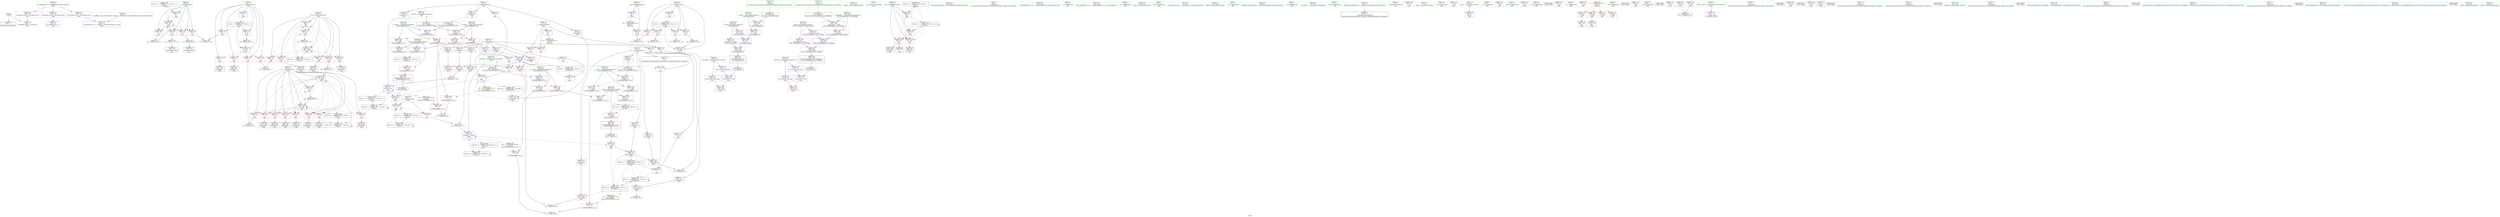 digraph "SVFG" {
	label="SVFG";

	Node0x5650bc52ab30 [shape=record,color=grey,label="{NodeID: 0\nNullPtr}"];
	Node0x5650bc52ab30 -> Node0x5650bc555b10[style=solid];
	Node0x5650bc52ab30 -> Node0x5650bc558530[style=solid];
	Node0x5650bc577820 [shape=record,color=black,label="{NodeID: 360\nMR_14V_2 = PHI(MR_14V_4, MR_14V_1, )\npts\{89 \}\n}"];
	Node0x5650bc577820 -> Node0x5650bc558a40[style=dashed];
	Node0x5650bc556ff0 [shape=record,color=red,label="{NodeID: 194\n277\<--274\n\<--call59\nmain\n}"];
	Node0x5650bc556ff0 -> Node0x5650bc5613a0[style=solid];
	Node0x5650bc554030 [shape=record,color=purple,label="{NodeID: 111\n197\<--19\narrayidx28\<--b\nmain\n}"];
	Node0x5650bc554030 -> Node0x5650bc558d80[style=solid];
	Node0x5650bc5521e0 [shape=record,color=green,label="{NodeID: 28\n13\<--14\nl\<--l_field_insensitive\nGlob }"];
	Node0x5650bc5521e0 -> Node0x5650bc55aae0[style=solid];
	Node0x5650bc5521e0 -> Node0x5650bc55abb0[style=solid];
	Node0x5650bc5521e0 -> Node0x5650bc55ac80[style=solid];
	Node0x5650bc5521e0 -> Node0x5650bc558230[style=solid];
	Node0x5650bc59b2d0 [shape=record,color=black,label="{NodeID: 471\n402 = PHI(266, )\n0th arg _ZSt3maxIiERKT_S2_S2_ }"];
	Node0x5650bc59b2d0 -> Node0x5650bc561e30[style=solid];
	Node0x5650bc55eb30 [shape=record,color=yellow,style=double,label="{NodeID: 388\n4V_1 = ENCHI(MR_4V_0)\npts\{10 \}\nFun[main]}"];
	Node0x5650bc55eb30 -> Node0x5650bc55a530[style=dashed];
	Node0x5650bc5587d0 [shape=record,color=blue,label="{NodeID: 222\n128\<--124\ncoerce.dive7\<--call6\nmain\n}"];
	Node0x5650bc5587d0 -> Node0x5650bc55c680[style=dashed];
	Node0x5650bc55a1f0 [shape=record,color=purple,label="{NodeID: 139\n342\<--337\n_M_mask\<--retval\n_ZSt11setiosflagsSt13_Ios_Fmtflags\n}"];
	Node0x5650bc55a1f0 -> Node0x5650bc561880[style=solid];
	Node0x5650bc554bf0 [shape=record,color=green,label="{NodeID: 56\n157\<--158\nfprintf\<--fprintf_field_insensitive\n}"];
	Node0x5650bc584ba0 [shape=record,color=yellow,style=double,label="{NodeID: 416\n30V_1 = ENCHI(MR_30V_0)\npts\{210000 \}\nFun[_ZSt3minIiERKT_S2_S2_]}"];
	Node0x5650bc584ba0 -> Node0x5650bc5579b0[style=dashed];
	Node0x5650bc566e10 [shape=record,color=grey,label="{NodeID: 333\n187 = Binary(186, 147, )\n}"];
	Node0x5650bc566e10 -> Node0x5650bc558be0[style=solid];
	Node0x5650bc561d60 [shape=record,color=blue,label="{NodeID: 250\n379\<--396\nretval\<--\n_ZSt3minIiERKT_S2_S2_\n}"];
	Node0x5650bc561d60 -> Node0x5650bc576920[style=dashed];
	Node0x5650bc55b8b0 [shape=record,color=red,label="{NodeID: 167\n216\<--92\n\<--i29\nmain\n}"];
	Node0x5650bc55b8b0 -> Node0x5650bc567b90[style=solid];
	Node0x5650bc556490 [shape=record,color=black,label="{NodeID: 84\n236\<--235\nidxprom39\<--\nmain\n}"];
	Node0x5650bc52e840 [shape=record,color=green,label="{NodeID: 1\n7\<--1\n__dso_handle\<--dummyObj\nGlob }"];
	Node0x5650bc577d20 [shape=record,color=black,label="{NodeID: 361\nMR_16V_2 = PHI(MR_16V_8, MR_16V_1, )\npts\{91 \}\n}"];
	Node0x5650bc577d20 -> Node0x5650bc560df0[style=dashed];
	Node0x5650bc5570c0 [shape=record,color=red,label="{NodeID: 195\n285\<--284\n\<--arrayidx63\nmain\n}"];
	Node0x5650bc5570c0 -> Node0x5650bc567290[style=solid];
	Node0x5650bc554100 [shape=record,color=purple,label="{NodeID: 112\n201\<--19\n\<--b\nmain\n}"];
	Node0x5650bc554100 -> Node0x5650bc560d20[style=solid];
	Node0x5650bc5522e0 [shape=record,color=green,label="{NodeID: 29\n15\<--18\na\<--a_field_insensitive\nGlob }"];
	Node0x5650bc5522e0 -> Node0x5650bc553810[style=solid];
	Node0x5650bc5522e0 -> Node0x5650bc5538e0[style=solid];
	Node0x5650bc5522e0 -> Node0x5650bc5539b0[style=solid];
	Node0x5650bc5522e0 -> Node0x5650bc553a80[style=solid];
	Node0x5650bc5522e0 -> Node0x5650bc553b50[style=solid];
	Node0x5650bc5522e0 -> Node0x5650bc553c20[style=solid];
	Node0x5650bc5522e0 -> Node0x5650bc553cf0[style=solid];
	Node0x5650bc5522e0 -> Node0x5650bc553dc0[style=solid];
	Node0x5650bc5522e0 -> Node0x5650bc553e90[style=solid];
	Node0x5650bc59b410 [shape=record,color=black,label="{NodeID: 472\n403 = PHI(100, )\n1st arg _ZSt3maxIiERKT_S2_S2_ }"];
	Node0x5650bc59b410 -> Node0x5650bc561f00[style=solid];
	Node0x5650bc5588a0 [shape=record,color=blue,label="{NodeID: 223\n86\<--9\nii\<--\nmain\n}"];
	Node0x5650bc5588a0 -> Node0x5650bc577320[style=dashed];
	Node0x5650bc55a2c0 [shape=record,color=purple,label="{NodeID: 140\n345\<--337\ncoerce.dive\<--retval\n_ZSt11setiosflagsSt13_Ios_Fmtflags\n}"];
	Node0x5650bc55a2c0 -> Node0x5650bc557260[style=solid];
	Node0x5650bc554cf0 [shape=record,color=green,label="{NodeID: 57\n207\<--208\nllvm.memset.p0i8.i64\<--llvm.memset.p0i8.i64_field_insensitive\n}"];
	Node0x5650bc566f90 [shape=record,color=grey,label="{NodeID: 334\n167 = cmp(165, 166, )\n}"];
	Node0x5650bc561e30 [shape=record,color=blue,label="{NodeID: 251\n406\<--402\n__a.addr\<--__a\n_ZSt3maxIiERKT_S2_S2_\n}"];
	Node0x5650bc561e30 -> Node0x5650bc557b50[style=dashed];
	Node0x5650bc561e30 -> Node0x5650bc557c20[style=dashed];
	Node0x5650bc55b980 [shape=record,color=red,label="{NodeID: 168\n220\<--92\n\<--i29\nmain\n}"];
	Node0x5650bc55b980 -> Node0x5650bc5563c0[style=solid];
	Node0x5650bc556560 [shape=record,color=black,label="{NodeID: 85\n240\<--239\nidxprom41\<--\nmain\n}"];
	Node0x5650bc5509e0 [shape=record,color=green,label="{NodeID: 2\n9\<--1\n\<--dummyObj\nCan only get source location for instruction, argument, global var or function.}"];
	Node0x5650bc578220 [shape=record,color=black,label="{NodeID: 362\nMR_18V_2 = PHI(MR_18V_4, MR_18V_1, )\npts\{93 \}\n}"];
	Node0x5650bc578220 -> Node0x5650bc560f90[style=dashed];
	Node0x5650bc557190 [shape=record,color=red,label="{NodeID: 196\n343\<--339\n\<--__mask.addr\n_ZSt11setiosflagsSt13_Ios_Fmtflags\n}"];
	Node0x5650bc557190 -> Node0x5650bc561880[style=solid];
	Node0x5650bc5541d0 [shape=record,color=purple,label="{NodeID: 113\n248\<--19\narrayidx47\<--b\nmain\n|{<s0>16}}"];
	Node0x5650bc5541d0:s0 -> Node0x5650bc59b690[style=solid,color=red];
	Node0x5650bc5523e0 [shape=record,color=green,label="{NodeID: 30\n19\<--21\nb\<--b_field_insensitive\nGlob }"];
	Node0x5650bc5523e0 -> Node0x5650bc553f60[style=solid];
	Node0x5650bc5523e0 -> Node0x5650bc554030[style=solid];
	Node0x5650bc5523e0 -> Node0x5650bc554100[style=solid];
	Node0x5650bc5523e0 -> Node0x5650bc5541d0[style=solid];
	Node0x5650bc59b550 [shape=record,color=black,label="{NodeID: 473\n336 = PHI(114, )\n0th arg _ZSt11setiosflagsSt13_Ios_Fmtflags }"];
	Node0x5650bc59b550 -> Node0x5650bc5617b0[style=solid];
	Node0x5650bc582c20 [shape=record,color=yellow,style=double,label="{NodeID: 390\n8V_1 = ENCHI(MR_8V_0)\npts\{14 \}\nFun[main]}"];
	Node0x5650bc582c20 -> Node0x5650bc55aae0[style=dashed];
	Node0x5650bc582c20 -> Node0x5650bc55abb0[style=dashed];
	Node0x5650bc582c20 -> Node0x5650bc55ac80[style=dashed];
	Node0x5650bc558970 [shape=record,color=blue,label="{NodeID: 224\n161\<--9\n\<--\nmain\n}"];
	Node0x5650bc558970 -> Node0x5650bc558cb0[style=dashed];
	Node0x5650bc55a390 [shape=record,color=purple,label="{NodeID: 141\n355\<--350\n_M_n\<--retval\n_ZSt12setprecisioni\n}"];
	Node0x5650bc55a390 -> Node0x5650bc561a20[style=solid];
	Node0x5650bc554df0 [shape=record,color=green,label="{NodeID: 58\n260\<--261\n_ZSt3minIiERKT_S2_S2_\<--_ZSt3minIiERKT_S2_S2__field_insensitive\n}"];
	Node0x5650bc567110 [shape=record,color=grey,label="{NodeID: 335\n143 = cmp(141, 142, )\n}"];
	Node0x5650bc561f00 [shape=record,color=blue,label="{NodeID: 252\n408\<--403\n__b.addr\<--__b\n_ZSt3maxIiERKT_S2_S2_\n}"];
	Node0x5650bc561f00 -> Node0x5650bc557cf0[style=dashed];
	Node0x5650bc561f00 -> Node0x5650bc557dc0[style=dashed];
	Node0x5650bc55ba50 [shape=record,color=red,label="{NodeID: 169\n227\<--92\n\<--i29\nmain\n}"];
	Node0x5650bc55ba50 -> Node0x5650bc566990[style=solid];
	Node0x5650bc556630 [shape=record,color=black,label="{NodeID: 86\n247\<--246\nidxprom46\<--\nmain\n}"];
	Node0x5650bc550a70 [shape=record,color=green,label="{NodeID: 3\n26\<--1\n.str\<--dummyObj\nGlob }"];
	Node0x5650bc578720 [shape=record,color=black,label="{NodeID: 363\nMR_20V_2 = PHI(MR_20V_8, MR_20V_1, )\npts\{95 \}\n}"];
	Node0x5650bc578720 -> Node0x5650bc574220[style=dashed];
	Node0x5650bc557260 [shape=record,color=red,label="{NodeID: 197\n346\<--345\n\<--coerce.dive\n_ZSt11setiosflagsSt13_Ios_Fmtflags\n}"];
	Node0x5650bc557260 -> Node0x5650bc553400[style=solid];
	Node0x5650bc5542a0 [shape=record,color=purple,label="{NodeID: 114\n212\<--22\n\<--d\nmain\n}"];
	Node0x5650bc5542a0 -> Node0x5650bc560ec0[style=solid];
	Node0x5650bc5524e0 [shape=record,color=green,label="{NodeID: 31\n22\<--25\nd\<--d_field_insensitive\nGlob }"];
	Node0x5650bc5524e0 -> Node0x5650bc555ce0[style=solid];
	Node0x5650bc5524e0 -> Node0x5650bc5542a0[style=solid];
	Node0x5650bc5524e0 -> Node0x5650bc554370[style=solid];
	Node0x5650bc5524e0 -> Node0x5650bc558eb0[style=solid];
	Node0x5650bc5524e0 -> Node0x5650bc558f80[style=solid];
	Node0x5650bc5524e0 -> Node0x5650bc559050[style=solid];
	Node0x5650bc5524e0 -> Node0x5650bc559120[style=solid];
	Node0x5650bc59b690 [shape=record,color=black,label="{NodeID: 474\n377 = PHI(248, )\n0th arg _ZSt3minIiERKT_S2_S2_ }"];
	Node0x5650bc59b690 -> Node0x5650bc561af0[style=solid];
	Node0x5650bc558a40 [shape=record,color=blue,label="{NodeID: 225\n88\<--9\ni\<--\nmain\n}"];
	Node0x5650bc558a40 -> Node0x5650bc55b3d0[style=dashed];
	Node0x5650bc558a40 -> Node0x5650bc55b4a0[style=dashed];
	Node0x5650bc558a40 -> Node0x5650bc55b570[style=dashed];
	Node0x5650bc558a40 -> Node0x5650bc55b640[style=dashed];
	Node0x5650bc558a40 -> Node0x5650bc558b10[style=dashed];
	Node0x5650bc558a40 -> Node0x5650bc577820[style=dashed];
	Node0x5650bc55a460 [shape=record,color=purple,label="{NodeID: 142\n358\<--350\ncoerce.dive\<--retval\n_ZSt12setprecisioni\n}"];
	Node0x5650bc55a460 -> Node0x5650bc557400[style=solid];
	Node0x5650bc554ef0 [shape=record,color=green,label="{NodeID: 59\n275\<--276\n_ZSt3maxIiERKT_S2_S2_\<--_ZSt3maxIiERKT_S2_S2__field_insensitive\n}"];
	Node0x5650bc567290 [shape=record,color=grey,label="{NodeID: 336\n287 = cmp(285, 286, )\n}"];
	Node0x5650bc561fd0 [shape=record,color=blue,label="{NodeID: 253\n404\<--418\nretval\<--\n_ZSt3maxIiERKT_S2_S2_\n}"];
	Node0x5650bc561fd0 -> Node0x5650bc576830[style=dashed];
	Node0x5650bc55bb20 [shape=record,color=red,label="{NodeID: 170\n239\<--92\n\<--i29\nmain\n}"];
	Node0x5650bc55bb20 -> Node0x5650bc556560[style=solid];
	Node0x5650bc556700 [shape=record,color=black,label="{NodeID: 87\n250\<--249\nidxprom48\<--\nmain\n}"];
	Node0x5650bc550400 [shape=record,color=green,label="{NodeID: 4\n28\<--1\n.str.1\<--dummyObj\nGlob }"];
	Node0x5650bc578c20 [shape=record,color=black,label="{NodeID: 364\nMR_22V_2 = PHI(MR_22V_8, MR_22V_1, )\npts\{97 \}\n}"];
	Node0x5650bc578c20 -> Node0x5650bc574720[style=dashed];
	Node0x5650bc557330 [shape=record,color=red,label="{NodeID: 198\n356\<--352\n\<--__n.addr\n_ZSt12setprecisioni\n}"];
	Node0x5650bc557330 -> Node0x5650bc561a20[style=solid];
	Node0x5650bc554370 [shape=record,color=purple,label="{NodeID: 115\n222\<--22\narrayidx34\<--d\nmain\n}"];
	Node0x5650bc554370 -> Node0x5650bc55c8f0[style=solid];
	Node0x5650bc5525e0 [shape=record,color=green,label="{NodeID: 32\n50\<--54\nllvm.global_ctors\<--llvm.global_ctors_field_insensitive\nGlob }"];
	Node0x5650bc5525e0 -> Node0x5650bc559bb0[style=solid];
	Node0x5650bc5525e0 -> Node0x5650bc559cb0[style=solid];
	Node0x5650bc5525e0 -> Node0x5650bc559db0[style=solid];
	Node0x5650bc59b7d0 [shape=record,color=black,label="{NodeID: 475\n378 = PHI(98, )\n1st arg _ZSt3minIiERKT_S2_S2_ }"];
	Node0x5650bc59b7d0 -> Node0x5650bc561bc0[style=solid];
	Node0x5650bc558b10 [shape=record,color=blue,label="{NodeID: 226\n88\<--181\ni\<--inc\nmain\n}"];
	Node0x5650bc558b10 -> Node0x5650bc55b3d0[style=dashed];
	Node0x5650bc558b10 -> Node0x5650bc55b4a0[style=dashed];
	Node0x5650bc558b10 -> Node0x5650bc55b570[style=dashed];
	Node0x5650bc558b10 -> Node0x5650bc55b640[style=dashed];
	Node0x5650bc558b10 -> Node0x5650bc558b10[style=dashed];
	Node0x5650bc558b10 -> Node0x5650bc577820[style=dashed];
	Node0x5650bc55a530 [shape=record,color=red,label="{NodeID: 143\n142\<--8\n\<--qq\nmain\n}"];
	Node0x5650bc55a530 -> Node0x5650bc567110[style=solid];
	Node0x5650bc554ff0 [shape=record,color=green,label="{NodeID: 60\n313\<--314\nputs\<--puts_field_insensitive\n}"];
	Node0x5650bc567410 [shape=record,color=grey,label="{NodeID: 337\n243 = cmp(238, 242, )\n}"];
	Node0x5650bc5620a0 [shape=record,color=blue,label="{NodeID: 254\n404\<--421\nretval\<--\n_ZSt3maxIiERKT_S2_S2_\n}"];
	Node0x5650bc5620a0 -> Node0x5650bc576830[style=dashed];
	Node0x5650bc55bbf0 [shape=record,color=red,label="{NodeID: 171\n253\<--92\n\<--i29\nmain\n}"];
	Node0x5650bc55bbf0 -> Node0x5650bc5567d0[style=solid];
	Node0x5650bc5567d0 [shape=record,color=black,label="{NodeID: 88\n254\<--253\nidxprom50\<--\nmain\n}"];
	Node0x5650bc550490 [shape=record,color=green,label="{NodeID: 5\n30\<--1\nstdin\<--dummyObj\nGlob }"];
	Node0x5650bc579120 [shape=record,color=black,label="{NodeID: 365\nMR_24V_2 = PHI(MR_24V_8, MR_24V_1, )\npts\{99 \}\n}"];
	Node0x5650bc579120 -> Node0x5650bc574c20[style=dashed];
	Node0x5650bc557400 [shape=record,color=red,label="{NodeID: 199\n359\<--358\n\<--coerce.dive\n_ZSt12setprecisioni\n}"];
	Node0x5650bc557400 -> Node0x5650bc5534d0[style=solid];
	Node0x5650bc558eb0 [shape=record,color=purple,label="{NodeID: 116\n241\<--22\narrayidx42\<--d\nmain\n}"];
	Node0x5650bc558eb0 -> Node0x5650bc55ca90[style=solid];
	Node0x5650bc5526e0 [shape=record,color=green,label="{NodeID: 33\n55\<--56\n__cxx_global_var_init\<--__cxx_global_var_init_field_insensitive\n}"];
	Node0x5650bc558be0 [shape=record,color=blue,label="{NodeID: 227\n11\<--187\nn\<--inc24\nmain\n}"];
	Node0x5650bc558be0 -> Node0x5650bc55a7a0[style=dashed];
	Node0x5650bc558be0 -> Node0x5650bc55a870[style=dashed];
	Node0x5650bc558be0 -> Node0x5650bc55a940[style=dashed];
	Node0x5650bc558be0 -> Node0x5650bc55aa10[style=dashed];
	Node0x5650bc558be0 -> Node0x5650bc576e20[style=dashed];
	Node0x5650bc55a600 [shape=record,color=red,label="{NodeID: 144\n166\<--11\n\<--n\nmain\n}"];
	Node0x5650bc55a600 -> Node0x5650bc566f90[style=solid];
	Node0x5650bc5550f0 [shape=record,color=green,label="{NodeID: 61\n317\<--318\nfflush\<--fflush_field_insensitive\n}"];
	Node0x5650bc567590 [shape=record,color=grey,label="{NodeID: 338\n224 = cmp(223, 9, )\n}"];
	Node0x5650bc55bcc0 [shape=record,color=red,label="{NodeID: 172\n302\<--92\n\<--i29\nmain\n}"];
	Node0x5650bc55bcc0 -> Node0x5650bc565d90[style=solid];
	Node0x5650bc5568a0 [shape=record,color=black,label="{NodeID: 89\n265\<--264\nidxprom53\<--\nmain\n}"];
	Node0x5650bc550520 [shape=record,color=green,label="{NodeID: 6\n31\<--1\n.str.2\<--dummyObj\nGlob }"];
	Node0x5650bc579620 [shape=record,color=black,label="{NodeID: 366\nMR_26V_2 = PHI(MR_26V_8, MR_26V_1, )\npts\{101 \}\n}"];
	Node0x5650bc579620 -> Node0x5650bc575120[style=dashed];
	Node0x5650bc5574d0 [shape=record,color=red,label="{NodeID: 200\n399\<--379\n\<--retval\n_ZSt3minIiERKT_S2_S2_\n}"];
	Node0x5650bc5574d0 -> Node0x5650bc5535a0[style=solid];
	Node0x5650bc558f80 [shape=record,color=purple,label="{NodeID: 117\n266\<--22\narrayidx54\<--d\nmain\n|{<s0>17}}"];
	Node0x5650bc558f80:s0 -> Node0x5650bc59b2d0[style=solid,color=red];
	Node0x5650bc5527e0 [shape=record,color=green,label="{NodeID: 34\n59\<--60\n_ZNSt8ios_base4InitC1Ev\<--_ZNSt8ios_base4InitC1Ev_field_insensitive\n}"];
	Node0x5650bc558cb0 [shape=record,color=blue,label="{NodeID: 228\n192\<--189\narrayidx26\<--\nmain\n}"];
	Node0x5650bc558cb0 -> Node0x5650bc55c750[style=dashed];
	Node0x5650bc558cb0 -> Node0x5650bc55c820[style=dashed];
	Node0x5650bc558cb0 -> Node0x5650bc55c9c0[style=dashed];
	Node0x5650bc558cb0 -> Node0x5650bc55cb60[style=dashed];
	Node0x5650bc558cb0 -> Node0x5650bc55cc30[style=dashed];
	Node0x5650bc558cb0 -> Node0x5650bc556f20[style=dashed];
	Node0x5650bc558cb0 -> Node0x5650bc579b20[style=dashed];
	Node0x5650bc55a6d0 [shape=record,color=red,label="{NodeID: 145\n186\<--11\n\<--n\nmain\n}"];
	Node0x5650bc55a6d0 -> Node0x5650bc566e10[style=solid];
	Node0x5650bc5551f0 [shape=record,color=green,label="{NodeID: 62\n337\<--338\nretval\<--retval_field_insensitive\n_ZSt11setiosflagsSt13_Ios_Fmtflags\n}"];
	Node0x5650bc5551f0 -> Node0x5650bc55a1f0[style=solid];
	Node0x5650bc5551f0 -> Node0x5650bc55a2c0[style=solid];
	Node0x5650bc567710 [shape=record,color=grey,label="{NodeID: 339\n391 = cmp(388, 390, )\n}"];
	Node0x5650bc55bd90 [shape=record,color=red,label="{NodeID: 173\n231\<--94\n\<--j\nmain\n}"];
	Node0x5650bc55bd90 -> Node0x5650bc567890[style=solid];
	Node0x5650bc556970 [shape=record,color=black,label="{NodeID: 90\n268\<--267\nidxprom56\<--\nmain\n}"];
	Node0x5650bc5505b0 [shape=record,color=green,label="{NodeID: 7\n33\<--1\n.str.3\<--dummyObj\nGlob }"];
	Node0x5650bc579b20 [shape=record,color=black,label="{NodeID: 367\nMR_28V_2 = PHI(MR_28V_4, MR_28V_1, )\npts\{180000 \}\n}"];
	Node0x5650bc579b20 -> Node0x5650bc558970[style=dashed];
	Node0x5650bc5575a0 [shape=record,color=red,label="{NodeID: 201\n389\<--381\n\<--__a.addr\n_ZSt3minIiERKT_S2_S2_\n}"];
	Node0x5650bc5575a0 -> Node0x5650bc5579b0[style=solid];
	Node0x5650bc559050 [shape=record,color=purple,label="{NodeID: 118\n280\<--22\narrayidx61\<--d\nmain\n}"];
	Node0x5650bc559050 -> Node0x5650bc5613a0[style=solid];
	Node0x5650bc5528e0 [shape=record,color=green,label="{NodeID: 35\n65\<--66\n__cxa_atexit\<--__cxa_atexit_field_insensitive\n}"];
	Node0x5650bc558d80 [shape=record,color=blue,label="{NodeID: 229\n197\<--194\narrayidx28\<--\nmain\n}"];
	Node0x5650bc558d80 -> Node0x5650bc560d20[style=dashed];
	Node0x5650bc55a7a0 [shape=record,color=red,label="{NodeID: 146\n190\<--11\n\<--n\nmain\n}"];
	Node0x5650bc55a7a0 -> Node0x5650bc556220[style=solid];
	Node0x5650bc5552c0 [shape=record,color=green,label="{NodeID: 63\n339\<--340\n__mask.addr\<--__mask.addr_field_insensitive\n_ZSt11setiosflagsSt13_Ios_Fmtflags\n}"];
	Node0x5650bc5552c0 -> Node0x5650bc557190[style=solid];
	Node0x5650bc5552c0 -> Node0x5650bc5617b0[style=solid];
	Node0x5650bc567890 [shape=record,color=grey,label="{NodeID: 340\n233 = cmp(231, 232, )\n}"];
	Node0x5650bc55be60 [shape=record,color=red,label="{NodeID: 174\n235\<--94\n\<--j\nmain\n}"];
	Node0x5650bc55be60 -> Node0x5650bc556490[style=solid];
	Node0x5650bc556a40 [shape=record,color=black,label="{NodeID: 91\n279\<--278\nidxprom60\<--\nmain\n}"];
	Node0x5650bc550f70 [shape=record,color=green,label="{NodeID: 8\n35\<--1\nstdout\<--dummyObj\nGlob }"];
	Node0x5650bc57a020 [shape=record,color=black,label="{NodeID: 368\nMR_30V_2 = PHI(MR_30V_4, MR_30V_1, )\npts\{210000 \}\n}"];
	Node0x5650bc57a020 -> Node0x5650bc558d80[style=dashed];
	Node0x5650bc557670 [shape=record,color=red,label="{NodeID: 202\n396\<--381\n\<--__a.addr\n_ZSt3minIiERKT_S2_S2_\n}"];
	Node0x5650bc557670 -> Node0x5650bc561d60[style=solid];
	Node0x5650bc559120 [shape=record,color=purple,label="{NodeID: 119\n284\<--22\narrayidx63\<--d\nmain\n}"];
	Node0x5650bc559120 -> Node0x5650bc5570c0[style=solid];
	Node0x5650bc5529e0 [shape=record,color=green,label="{NodeID: 36\n64\<--70\n_ZNSt8ios_base4InitD1Ev\<--_ZNSt8ios_base4InitD1Ev_field_insensitive\n}"];
	Node0x5650bc5529e0 -> Node0x5650bc555de0[style=solid];
	Node0x5650bc560d20 [shape=record,color=blue,label="{NodeID: 230\n201\<--200\n\<--\nmain\n|{|<s2>16}}"];
	Node0x5650bc560d20 -> Node0x5650bc556e50[style=dashed];
	Node0x5650bc560d20 -> Node0x5650bc57a020[style=dashed];
	Node0x5650bc560d20:s2 -> Node0x5650bc584ba0[style=dashed,color=red];
	Node0x5650bc55a870 [shape=record,color=red,label="{NodeID: 147\n195\<--11\n\<--n\nmain\n}"];
	Node0x5650bc55a870 -> Node0x5650bc5562f0[style=solid];
	Node0x5650bc555390 [shape=record,color=green,label="{NodeID: 64\n350\<--351\nretval\<--retval_field_insensitive\n_ZSt12setprecisioni\n}"];
	Node0x5650bc555390 -> Node0x5650bc55a390[style=solid];
	Node0x5650bc555390 -> Node0x5650bc55a460[style=solid];
	Node0x5650bc567a10 [shape=record,color=grey,label="{NodeID: 341\n416 = cmp(413, 415, )\n}"];
	Node0x5650bc55bf30 [shape=record,color=red,label="{NodeID: 175\n246\<--94\n\<--j\nmain\n}"];
	Node0x5650bc55bf30 -> Node0x5650bc556630[style=solid];
	Node0x5650bc556b10 [shape=record,color=black,label="{NodeID: 92\n283\<--282\nidxprom62\<--\nmain\n}"];
	Node0x5650bc551000 [shape=record,color=green,label="{NodeID: 9\n36\<--1\n_ZSt4cout\<--dummyObj\nGlob }"];
	Node0x5650bc57a520 [shape=record,color=black,label="{NodeID: 369\nMR_32V_2 = PHI(MR_32V_9, MR_32V_1, )\npts\{250000 \}\n}"];
	Node0x5650bc57a520 -> Node0x5650bc560ec0[style=dashed];
	Node0x5650bc557740 [shape=record,color=red,label="{NodeID: 203\n387\<--383\n\<--__b.addr\n_ZSt3minIiERKT_S2_S2_\n}"];
	Node0x5650bc557740 -> Node0x5650bc5578e0[style=solid];
	Node0x5650bc5591f0 [shape=record,color=purple,label="{NodeID: 120\n104\<--26\n\<--.str\nmain\n}"];
	Node0x5650bc552ae0 [shape=record,color=green,label="{NodeID: 37\n77\<--78\nmain\<--main_field_insensitive\n}"];
	Node0x5650bc560df0 [shape=record,color=blue,label="{NodeID: 231\n90\<--204\nans\<--\nmain\n}"];
	Node0x5650bc560df0 -> Node0x5650bc55b710[style=dashed];
	Node0x5650bc560df0 -> Node0x5650bc55b7e0[style=dashed];
	Node0x5650bc560df0 -> Node0x5650bc561470[style=dashed];
	Node0x5650bc560df0 -> Node0x5650bc577d20[style=dashed];
	Node0x5650bc560df0 -> Node0x5650bc57c820[style=dashed];
	Node0x5650bc55a940 [shape=record,color=red,label="{NodeID: 148\n217\<--11\n\<--n\nmain\n}"];
	Node0x5650bc55a940 -> Node0x5650bc567b90[style=solid];
	Node0x5650bc555460 [shape=record,color=green,label="{NodeID: 65\n352\<--353\n__n.addr\<--__n.addr_field_insensitive\n_ZSt12setprecisioni\n}"];
	Node0x5650bc555460 -> Node0x5650bc557330[style=solid];
	Node0x5650bc555460 -> Node0x5650bc561950[style=solid];
	Node0x5650bc567b90 [shape=record,color=grey,label="{NodeID: 342\n218 = cmp(216, 217, )\n}"];
	Node0x5650bc55c000 [shape=record,color=red,label="{NodeID: 176\n249\<--94\n\<--j\nmain\n}"];
	Node0x5650bc55c000 -> Node0x5650bc556700[style=solid];
	Node0x5650bc556be0 [shape=record,color=black,label="{NodeID: 93\n298\<--297\ntobool70\<--\nmain\n}"];
	Node0x5650bc551090 [shape=record,color=green,label="{NodeID: 10\n37\<--1\n.str.4\<--dummyObj\nGlob }"];
	Node0x5650bc557810 [shape=record,color=red,label="{NodeID: 204\n393\<--383\n\<--__b.addr\n_ZSt3minIiERKT_S2_S2_\n}"];
	Node0x5650bc557810 -> Node0x5650bc561c90[style=solid];
	Node0x5650bc5592c0 [shape=record,color=purple,label="{NodeID: 121\n105\<--28\n\<--.str.1\nmain\n}"];
	Node0x5650bc552be0 [shape=record,color=green,label="{NodeID: 38\n80\<--81\nretval\<--retval_field_insensitive\nmain\n}"];
	Node0x5650bc552be0 -> Node0x5650bc558630[style=solid];
	Node0x5650bc560ec0 [shape=record,color=blue,label="{NodeID: 232\n212\<--211\n\<--\nmain\n}"];
	Node0x5650bc560ec0 -> Node0x5650bc575620[style=dashed];
	Node0x5650bc55aa10 [shape=record,color=red,label="{NodeID: 149\n232\<--11\n\<--n\nmain\n}"];
	Node0x5650bc55aa10 -> Node0x5650bc567890[style=solid];
	Node0x5650bc555530 [shape=record,color=green,label="{NodeID: 66\n379\<--380\nretval\<--retval_field_insensitive\n_ZSt3minIiERKT_S2_S2_\n}"];
	Node0x5650bc555530 -> Node0x5650bc5574d0[style=solid];
	Node0x5650bc555530 -> Node0x5650bc561c90[style=solid];
	Node0x5650bc555530 -> Node0x5650bc561d60[style=solid];
	Node0x5650bc55c0d0 [shape=record,color=red,label="{NodeID: 177\n264\<--94\n\<--j\nmain\n}"];
	Node0x5650bc55c0d0 -> Node0x5650bc5568a0[style=solid];
	Node0x5650bc556cb0 [shape=record,color=black,label="{NodeID: 94\n307\<--306\ntobool76\<--\nmain\n}"];
	Node0x5650bc551120 [shape=record,color=green,label="{NodeID: 11\n39\<--1\n.str.5\<--dummyObj\nGlob }"];
	Node0x5650bc5578e0 [shape=record,color=red,label="{NodeID: 205\n388\<--387\n\<--\n_ZSt3minIiERKT_S2_S2_\n}"];
	Node0x5650bc5578e0 -> Node0x5650bc567710[style=solid];
	Node0x5650bc559390 [shape=record,color=purple,label="{NodeID: 122\n110\<--31\n\<--.str.2\nmain\n}"];
	Node0x5650bc552cb0 [shape=record,color=green,label="{NodeID: 39\n82\<--83\nagg.tmp\<--agg.tmp_field_insensitive\nmain\n}"];
	Node0x5650bc552cb0 -> Node0x5650bc559eb0[style=solid];
	Node0x5650bc552cb0 -> Node0x5650bc559f80[style=solid];
	Node0x5650bc560f90 [shape=record,color=blue,label="{NodeID: 233\n92\<--9\ni29\<--\nmain\n}"];
	Node0x5650bc560f90 -> Node0x5650bc55b8b0[style=dashed];
	Node0x5650bc560f90 -> Node0x5650bc55b980[style=dashed];
	Node0x5650bc560f90 -> Node0x5650bc55ba50[style=dashed];
	Node0x5650bc560f90 -> Node0x5650bc55bb20[style=dashed];
	Node0x5650bc560f90 -> Node0x5650bc55bbf0[style=dashed];
	Node0x5650bc560f90 -> Node0x5650bc55bcc0[style=dashed];
	Node0x5650bc560f90 -> Node0x5650bc561610[style=dashed];
	Node0x5650bc560f90 -> Node0x5650bc578220[style=dashed];
	Node0x5650bc55aae0 [shape=record,color=red,label="{NodeID: 150\n189\<--13\n\<--l\nmain\n}"];
	Node0x5650bc55aae0 -> Node0x5650bc558cb0[style=solid];
	Node0x5650bc555600 [shape=record,color=green,label="{NodeID: 67\n381\<--382\n__a.addr\<--__a.addr_field_insensitive\n_ZSt3minIiERKT_S2_S2_\n}"];
	Node0x5650bc555600 -> Node0x5650bc5575a0[style=solid];
	Node0x5650bc555600 -> Node0x5650bc557670[style=solid];
	Node0x5650bc555600 -> Node0x5650bc561af0[style=solid];
	Node0x5650bc55c1a0 [shape=record,color=red,label="{NodeID: 178\n267\<--94\n\<--j\nmain\n}"];
	Node0x5650bc55c1a0 -> Node0x5650bc556970[style=solid];
	Node0x5650bc556d80 [shape=record,color=black,label="{NodeID: 95\n308\<--306\n\<--\nmain\n}"];
	Node0x5650bc5511e0 [shape=record,color=green,label="{NodeID: 12\n41\<--1\nstderr\<--dummyObj\nGlob }"];
	Node0x5650bc598ca0 [shape=record,color=black,label="{NodeID: 455\n113 = PHI(335, )\n}"];
	Node0x5650bc598ca0 -> Node0x5650bc558700[style=solid];
	Node0x5650bc5579b0 [shape=record,color=red,label="{NodeID: 206\n390\<--389\n\<--\n_ZSt3minIiERKT_S2_S2_\n}"];
	Node0x5650bc5579b0 -> Node0x5650bc567710[style=solid];
	Node0x5650bc559460 [shape=record,color=purple,label="{NodeID: 123\n111\<--33\n\<--.str.3\nmain\n}"];
	Node0x5650bc552d80 [shape=record,color=green,label="{NodeID: 40\n84\<--85\nagg.tmp5\<--agg.tmp5_field_insensitive\nmain\n}"];
	Node0x5650bc552d80 -> Node0x5650bc55a050[style=solid];
	Node0x5650bc552d80 -> Node0x5650bc55a120[style=solid];
	Node0x5650bc561060 [shape=record,color=blue,label="{NodeID: 234\n94\<--228\nj\<--add35\nmain\n}"];
	Node0x5650bc561060 -> Node0x5650bc55bd90[style=dashed];
	Node0x5650bc561060 -> Node0x5650bc55be60[style=dashed];
	Node0x5650bc561060 -> Node0x5650bc55bf30[style=dashed];
	Node0x5650bc561060 -> Node0x5650bc55c000[style=dashed];
	Node0x5650bc561060 -> Node0x5650bc55c0d0[style=dashed];
	Node0x5650bc561060 -> Node0x5650bc55c1a0[style=dashed];
	Node0x5650bc561060 -> Node0x5650bc55c270[style=dashed];
	Node0x5650bc561060 -> Node0x5650bc55c340[style=dashed];
	Node0x5650bc561060 -> Node0x5650bc55c410[style=dashed];
	Node0x5650bc561060 -> Node0x5650bc561540[style=dashed];
	Node0x5650bc561060 -> Node0x5650bc574220[style=dashed];
	Node0x5650bc561060 -> Node0x5650bc578720[style=dashed];
	Node0x5650bc55abb0 [shape=record,color=red,label="{NodeID: 151\n194\<--13\n\<--l\nmain\n}"];
	Node0x5650bc55abb0 -> Node0x5650bc558d80[style=solid];
	Node0x5650bc5556d0 [shape=record,color=green,label="{NodeID: 68\n383\<--384\n__b.addr\<--__b.addr_field_insensitive\n_ZSt3minIiERKT_S2_S2_\n}"];
	Node0x5650bc5556d0 -> Node0x5650bc557740[style=solid];
	Node0x5650bc5556d0 -> Node0x5650bc557810[style=solid];
	Node0x5650bc5556d0 -> Node0x5650bc561bc0[style=solid];
	Node0x5650bc55c270 [shape=record,color=red,label="{NodeID: 179\n278\<--94\n\<--j\nmain\n}"];
	Node0x5650bc55c270 -> Node0x5650bc556a40[style=solid];
	Node0x5650bc553400 [shape=record,color=black,label="{NodeID: 96\n335\<--346\n_ZSt11setiosflagsSt13_Ios_Fmtflags_ret\<--\n_ZSt11setiosflagsSt13_Ios_Fmtflags\n|{<s0>5}}"];
	Node0x5650bc553400:s0 -> Node0x5650bc598ca0[style=solid,color=blue];
	Node0x5650bc5512e0 [shape=record,color=green,label="{NodeID: 13\n42\<--1\n.str.6\<--dummyObj\nGlob }"];
	Node0x5650bc598ef0 [shape=record,color=black,label="{NodeID: 456\n121 = PHI()\n}"];
	Node0x5650bc557a80 [shape=record,color=red,label="{NodeID: 207\n424\<--404\n\<--retval\n_ZSt3maxIiERKT_S2_S2_\n}"];
	Node0x5650bc557a80 -> Node0x5650bc553670[style=solid];
	Node0x5650bc559530 [shape=record,color=purple,label="{NodeID: 124\n135\<--37\n\<--.str.4\nmain\n}"];
	Node0x5650bc552e50 [shape=record,color=green,label="{NodeID: 41\n86\<--87\nii\<--ii_field_insensitive\nmain\n}"];
	Node0x5650bc552e50 -> Node0x5650bc55b090[style=solid];
	Node0x5650bc552e50 -> Node0x5650bc55b160[style=solid];
	Node0x5650bc552e50 -> Node0x5650bc55b230[style=solid];
	Node0x5650bc552e50 -> Node0x5650bc55b300[style=solid];
	Node0x5650bc552e50 -> Node0x5650bc5588a0[style=solid];
	Node0x5650bc552e50 -> Node0x5650bc5616e0[style=solid];
	Node0x5650bc561130 [shape=record,color=blue,label="{NodeID: 235\n98\<--257\nref.tmp\<--sub\nmain\n|{|<s4>16}}"];
	Node0x5650bc561130 -> Node0x5650bc556e50[style=dashed];
	Node0x5650bc561130 -> Node0x5650bc561130[style=dashed];
	Node0x5650bc561130 -> Node0x5650bc574c20[style=dashed];
	Node0x5650bc561130 -> Node0x5650bc579120[style=dashed];
	Node0x5650bc561130:s4 -> Node0x5650bc5849b0[style=dashed,color=red];
	Node0x5650bc55ac80 [shape=record,color=red,label="{NodeID: 152\n286\<--13\n\<--l\nmain\n}"];
	Node0x5650bc55ac80 -> Node0x5650bc567290[style=solid];
	Node0x5650bc5557a0 [shape=record,color=green,label="{NodeID: 69\n404\<--405\nretval\<--retval_field_insensitive\n_ZSt3maxIiERKT_S2_S2_\n}"];
	Node0x5650bc5557a0 -> Node0x5650bc557a80[style=solid];
	Node0x5650bc5557a0 -> Node0x5650bc561fd0[style=solid];
	Node0x5650bc5557a0 -> Node0x5650bc5620a0[style=solid];
	Node0x5650bc55c340 [shape=record,color=red,label="{NodeID: 180\n282\<--94\n\<--j\nmain\n}"];
	Node0x5650bc55c340 -> Node0x5650bc556b10[style=solid];
	Node0x5650bc5534d0 [shape=record,color=black,label="{NodeID: 97\n348\<--359\n_ZSt12setprecisioni_ret\<--\n_ZSt12setprecisioni\n|{<s0>7}}"];
	Node0x5650bc5534d0:s0 -> Node0x5650bc59a2e0[style=solid,color=blue];
	Node0x5650bc5513e0 [shape=record,color=green,label="{NodeID: 14\n44\<--1\n.str.7\<--dummyObj\nGlob }"];
	Node0x5650bc59a2e0 [shape=record,color=black,label="{NodeID: 457\n124 = PHI(348, )\n}"];
	Node0x5650bc59a2e0 -> Node0x5650bc5587d0[style=solid];
	Node0x5650bc557b50 [shape=record,color=red,label="{NodeID: 208\n412\<--406\n\<--__a.addr\n_ZSt3maxIiERKT_S2_S2_\n}"];
	Node0x5650bc557b50 -> Node0x5650bc557e90[style=solid];
	Node0x5650bc559600 [shape=record,color=purple,label="{NodeID: 125\n159\<--37\n\<--.str.4\nmain\n}"];
	Node0x5650bc552f20 [shape=record,color=green,label="{NodeID: 42\n88\<--89\ni\<--i_field_insensitive\nmain\n}"];
	Node0x5650bc552f20 -> Node0x5650bc55b3d0[style=solid];
	Node0x5650bc552f20 -> Node0x5650bc55b4a0[style=solid];
	Node0x5650bc552f20 -> Node0x5650bc55b570[style=solid];
	Node0x5650bc552f20 -> Node0x5650bc55b640[style=solid];
	Node0x5650bc552f20 -> Node0x5650bc558a40[style=solid];
	Node0x5650bc552f20 -> Node0x5650bc558b10[style=solid];
	Node0x5650bc561200 [shape=record,color=blue,label="{NodeID: 236\n96\<--262\nz\<--\nmain\n}"];
	Node0x5650bc561200 -> Node0x5650bc55c4e0[style=dashed];
	Node0x5650bc561200 -> Node0x5650bc561200[style=dashed];
	Node0x5650bc561200 -> Node0x5650bc574720[style=dashed];
	Node0x5650bc561200 -> Node0x5650bc578c20[style=dashed];
	Node0x5650bc55ad50 [shape=record,color=red,label="{NodeID: 153\n103\<--30\n\<--stdin\nmain\n}"];
	Node0x5650bc55ad50 -> Node0x5650bc555ee0[style=solid];
	Node0x5650bc555870 [shape=record,color=green,label="{NodeID: 70\n406\<--407\n__a.addr\<--__a.addr_field_insensitive\n_ZSt3maxIiERKT_S2_S2_\n}"];
	Node0x5650bc555870 -> Node0x5650bc557b50[style=solid];
	Node0x5650bc555870 -> Node0x5650bc557c20[style=solid];
	Node0x5650bc555870 -> Node0x5650bc561e30[style=solid];
	Node0x5650bc55c410 [shape=record,color=red,label="{NodeID: 181\n293\<--94\n\<--j\nmain\n}"];
	Node0x5650bc55c410 -> Node0x5650bc566390[style=solid];
	Node0x5650bc5535a0 [shape=record,color=black,label="{NodeID: 98\n376\<--399\n_ZSt3minIiERKT_S2_S2__ret\<--\n_ZSt3minIiERKT_S2_S2_\n|{<s0>16}}"];
	Node0x5650bc5535a0:s0 -> Node0x5650bc59ae90[style=solid,color=blue];
	Node0x5650bc5514e0 [shape=record,color=green,label="{NodeID: 15\n46\<--1\n.str.8\<--dummyObj\nGlob }"];
	Node0x5650bc59a410 [shape=record,color=black,label="{NodeID: 458\n132 = PHI()\n}"];
	Node0x5650bc557c20 [shape=record,color=red,label="{NodeID: 209\n421\<--406\n\<--__a.addr\n_ZSt3maxIiERKT_S2_S2_\n}"];
	Node0x5650bc557c20 -> Node0x5650bc5620a0[style=solid];
	Node0x5650bc5596d0 [shape=record,color=purple,label="{NodeID: 126\n184\<--37\n\<--.str.4\nmain\n}"];
	Node0x5650bc552ff0 [shape=record,color=green,label="{NodeID: 43\n90\<--91\nans\<--ans_field_insensitive\nmain\n}"];
	Node0x5650bc552ff0 -> Node0x5650bc55b710[style=solid];
	Node0x5650bc552ff0 -> Node0x5650bc55b7e0[style=solid];
	Node0x5650bc552ff0 -> Node0x5650bc560df0[style=solid];
	Node0x5650bc552ff0 -> Node0x5650bc561470[style=solid];
	Node0x5650bc5612d0 [shape=record,color=blue,label="{NodeID: 237\n100\<--272\nref.tmp55\<--add58\nmain\n|{|<s4>17}}"];
	Node0x5650bc5612d0 -> Node0x5650bc556ff0[style=dashed];
	Node0x5650bc5612d0 -> Node0x5650bc5612d0[style=dashed];
	Node0x5650bc5612d0 -> Node0x5650bc575120[style=dashed];
	Node0x5650bc5612d0 -> Node0x5650bc579620[style=dashed];
	Node0x5650bc5612d0:s4 -> Node0x5650bc5762f0[style=dashed,color=red];
	Node0x5650bc55ae20 [shape=record,color=red,label="{NodeID: 154\n109\<--35\n\<--stdout\nmain\n}"];
	Node0x5650bc55ae20 -> Node0x5650bc555fb0[style=solid];
	Node0x5650bc555940 [shape=record,color=green,label="{NodeID: 71\n408\<--409\n__b.addr\<--__b.addr_field_insensitive\n_ZSt3maxIiERKT_S2_S2_\n}"];
	Node0x5650bc555940 -> Node0x5650bc557cf0[style=solid];
	Node0x5650bc555940 -> Node0x5650bc557dc0[style=solid];
	Node0x5650bc555940 -> Node0x5650bc561f00[style=solid];
	Node0x5650bc55c4e0 [shape=record,color=red,label="{NodeID: 182\n271\<--96\n\<--z\nmain\n}"];
	Node0x5650bc55c4e0 -> Node0x5650bc566c90[style=solid];
	Node0x5650bc553670 [shape=record,color=black,label="{NodeID: 99\n401\<--424\n_ZSt3maxIiERKT_S2_S2__ret\<--\n_ZSt3maxIiERKT_S2_S2_\n|{<s0>17}}"];
	Node0x5650bc553670:s0 -> Node0x5650bc59a950[style=solid,color=blue];
	Node0x5650bc5515e0 [shape=record,color=green,label="{NodeID: 16\n48\<--1\n.str.9\<--dummyObj\nGlob }"];
	Node0x5650bc59a4e0 [shape=record,color=black,label="{NodeID: 459\n136 = PHI()\n}"];
	Node0x5650bc57c820 [shape=record,color=black,label="{NodeID: 376\nMR_16V_7 = PHI(MR_16V_6, MR_16V_4, )\npts\{91 \}\n}"];
	Node0x5650bc57c820 -> Node0x5650bc55b710[style=dashed];
	Node0x5650bc57c820 -> Node0x5650bc55b7e0[style=dashed];
	Node0x5650bc57c820 -> Node0x5650bc561470[style=dashed];
	Node0x5650bc57c820 -> Node0x5650bc577d20[style=dashed];
	Node0x5650bc57c820 -> Node0x5650bc57c820[style=dashed];
	Node0x5650bc557cf0 [shape=record,color=red,label="{NodeID: 210\n414\<--408\n\<--__b.addr\n_ZSt3maxIiERKT_S2_S2_\n}"];
	Node0x5650bc557cf0 -> Node0x5650bc557f60[style=solid];
	Node0x5650bc5597a0 [shape=record,color=purple,label="{NodeID: 127\n148\<--39\n\<--.str.5\nmain\n}"];
	Node0x5650bc5530c0 [shape=record,color=green,label="{NodeID: 44\n92\<--93\ni29\<--i29_field_insensitive\nmain\n}"];
	Node0x5650bc5530c0 -> Node0x5650bc55b8b0[style=solid];
	Node0x5650bc5530c0 -> Node0x5650bc55b980[style=solid];
	Node0x5650bc5530c0 -> Node0x5650bc55ba50[style=solid];
	Node0x5650bc5530c0 -> Node0x5650bc55bb20[style=solid];
	Node0x5650bc5530c0 -> Node0x5650bc55bbf0[style=solid];
	Node0x5650bc5530c0 -> Node0x5650bc55bcc0[style=solid];
	Node0x5650bc5530c0 -> Node0x5650bc560f90[style=solid];
	Node0x5650bc5530c0 -> Node0x5650bc561610[style=solid];
	Node0x5650bc18a730 [shape=record,color=black,label="{NodeID: 321\n311 = PHI(309, 310, )\n}"];
	Node0x5650bc5613a0 [shape=record,color=blue,label="{NodeID: 238\n280\<--277\narrayidx61\<--\nmain\n}"];
	Node0x5650bc5613a0 -> Node0x5650bc5570c0[style=dashed];
	Node0x5650bc5613a0 -> Node0x5650bc575620[style=dashed];
	Node0x5650bc5613a0 -> Node0x5650bc57a520[style=dashed];
	Node0x5650bc5613a0 -> Node0x5650bc55db10[style=dashed];
	Node0x5650bc55aef0 [shape=record,color=red,label="{NodeID: 155\n315\<--35\n\<--stdout\nmain\n}"];
	Node0x5650bc555a10 [shape=record,color=green,label="{NodeID: 72\n52\<--430\n_GLOBAL__sub_I_ZhukovDmitry_0_0.cpp\<--_GLOBAL__sub_I_ZhukovDmitry_0_0.cpp_field_insensitive\n}"];
	Node0x5650bc555a10 -> Node0x5650bc558430[style=solid];
	Node0x5650bc55c5b0 [shape=record,color=red,label="{NodeID: 183\n120\<--119\n\<--coerce.dive3\nmain\n}"];
	Node0x5650bc553740 [shape=record,color=purple,label="{NodeID: 100\n61\<--4\n\<--_ZStL8__ioinit\n__cxx_global_var_init\n}"];
	Node0x5650bc5516e0 [shape=record,color=green,label="{NodeID: 17\n51\<--1\n\<--dummyObj\nCan only get source location for instruction, argument, global var or function.}"];
	Node0x5650bc59a5b0 [shape=record,color=black,label="{NodeID: 460\n62 = PHI()\n}"];
	Node0x5650bc557dc0 [shape=record,color=red,label="{NodeID: 211\n418\<--408\n\<--__b.addr\n_ZSt3maxIiERKT_S2_S2_\n}"];
	Node0x5650bc557dc0 -> Node0x5650bc561fd0[style=solid];
	Node0x5650bc559870 [shape=record,color=purple,label="{NodeID: 128\n155\<--42\n\<--.str.6\nmain\n}"];
	Node0x5650bc553190 [shape=record,color=green,label="{NodeID: 45\n94\<--95\nj\<--j_field_insensitive\nmain\n}"];
	Node0x5650bc553190 -> Node0x5650bc55bd90[style=solid];
	Node0x5650bc553190 -> Node0x5650bc55be60[style=solid];
	Node0x5650bc553190 -> Node0x5650bc55bf30[style=solid];
	Node0x5650bc553190 -> Node0x5650bc55c000[style=solid];
	Node0x5650bc553190 -> Node0x5650bc55c0d0[style=solid];
	Node0x5650bc553190 -> Node0x5650bc55c1a0[style=solid];
	Node0x5650bc553190 -> Node0x5650bc55c270[style=solid];
	Node0x5650bc553190 -> Node0x5650bc55c340[style=solid];
	Node0x5650bc553190 -> Node0x5650bc55c410[style=solid];
	Node0x5650bc553190 -> Node0x5650bc561060[style=solid];
	Node0x5650bc553190 -> Node0x5650bc561540[style=solid];
	Node0x5650bc565d90 [shape=record,color=grey,label="{NodeID: 322\n303 = Binary(302, 147, )\n}"];
	Node0x5650bc565d90 -> Node0x5650bc561610[style=solid];
	Node0x5650bc561470 [shape=record,color=blue,label="{NodeID: 239\n90\<--290\nans\<--\nmain\n}"];
	Node0x5650bc561470 -> Node0x5650bc55b710[style=dashed];
	Node0x5650bc561470 -> Node0x5650bc55b7e0[style=dashed];
	Node0x5650bc561470 -> Node0x5650bc577d20[style=dashed];
	Node0x5650bc561470 -> Node0x5650bc57c820[style=dashed];
	Node0x5650bc55afc0 [shape=record,color=red,label="{NodeID: 156\n152\<--41\n\<--stderr\nmain\n}"];
	Node0x5650bc555b10 [shape=record,color=black,label="{NodeID: 73\n2\<--3\ndummyVal\<--dummyVal\n}"];
	Node0x5650bc574220 [shape=record,color=black,label="{NodeID: 350\nMR_20V_3 = PHI(MR_20V_7, MR_20V_2, )\npts\{95 \}\n}"];
	Node0x5650bc574220 -> Node0x5650bc561060[style=dashed];
	Node0x5650bc574220 -> Node0x5650bc574220[style=dashed];
	Node0x5650bc574220 -> Node0x5650bc578720[style=dashed];
	Node0x5650bc55c680 [shape=record,color=red,label="{NodeID: 184\n131\<--130\n\<--coerce.dive8\nmain\n}"];
	Node0x5650bc553810 [shape=record,color=purple,label="{NodeID: 101\n161\<--15\n\<--a\nmain\n}"];
	Node0x5650bc553810 -> Node0x5650bc558970[style=solid];
	Node0x5650bc5517e0 [shape=record,color=green,label="{NodeID: 18\n114\<--1\n\<--dummyObj\nCan only get source location for instruction, argument, global var or function.|{<s0>5}}"];
	Node0x5650bc5517e0:s0 -> Node0x5650bc59b550[style=solid,color=red];
	Node0x5650bc59a680 [shape=record,color=black,label="{NodeID: 461\n178 = PHI()\n}"];
	Node0x5650bc557e90 [shape=record,color=red,label="{NodeID: 212\n413\<--412\n\<--\n_ZSt3maxIiERKT_S2_S2_\n}"];
	Node0x5650bc557e90 -> Node0x5650bc567a10[style=solid];
	Node0x5650bc559940 [shape=record,color=purple,label="{NodeID: 129\n177\<--44\n\<--.str.7\nmain\n}"];
	Node0x5650bc553260 [shape=record,color=green,label="{NodeID: 46\n96\<--97\nz\<--z_field_insensitive\nmain\n}"];
	Node0x5650bc553260 -> Node0x5650bc55c4e0[style=solid];
	Node0x5650bc553260 -> Node0x5650bc561200[style=solid];
	Node0x5650bc565f10 [shape=record,color=grey,label="{NodeID: 323\n257 = Binary(252, 256, )\n}"];
	Node0x5650bc565f10 -> Node0x5650bc561130[style=solid];
	Node0x5650bc561540 [shape=record,color=blue,label="{NodeID: 240\n94\<--294\nj\<--inc68\nmain\n}"];
	Node0x5650bc561540 -> Node0x5650bc55bd90[style=dashed];
	Node0x5650bc561540 -> Node0x5650bc55be60[style=dashed];
	Node0x5650bc561540 -> Node0x5650bc55bf30[style=dashed];
	Node0x5650bc561540 -> Node0x5650bc55c000[style=dashed];
	Node0x5650bc561540 -> Node0x5650bc55c0d0[style=dashed];
	Node0x5650bc561540 -> Node0x5650bc55c1a0[style=dashed];
	Node0x5650bc561540 -> Node0x5650bc55c270[style=dashed];
	Node0x5650bc561540 -> Node0x5650bc55c340[style=dashed];
	Node0x5650bc561540 -> Node0x5650bc55c410[style=dashed];
	Node0x5650bc561540 -> Node0x5650bc561540[style=dashed];
	Node0x5650bc561540 -> Node0x5650bc574220[style=dashed];
	Node0x5650bc561540 -> Node0x5650bc578720[style=dashed];
	Node0x5650bc55b090 [shape=record,color=red,label="{NodeID: 157\n141\<--86\n\<--ii\nmain\n}"];
	Node0x5650bc55b090 -> Node0x5650bc567110[style=solid];
	Node0x5650bc555c10 [shape=record,color=black,label="{NodeID: 74\n79\<--9\nmain_ret\<--\nmain\n}"];
	Node0x5650bc574720 [shape=record,color=black,label="{NodeID: 351\nMR_22V_3 = PHI(MR_22V_7, MR_22V_2, )\npts\{97 \}\n}"];
	Node0x5650bc574720 -> Node0x5650bc561200[style=dashed];
	Node0x5650bc574720 -> Node0x5650bc574720[style=dashed];
	Node0x5650bc574720 -> Node0x5650bc578c20[style=dashed];
	Node0x5650bc55c750 [shape=record,color=red,label="{NodeID: 185\n200\<--199\n\<--\nmain\n}"];
	Node0x5650bc55c750 -> Node0x5650bc560d20[style=solid];
	Node0x5650bc5538e0 [shape=record,color=purple,label="{NodeID: 102\n172\<--15\narrayidx\<--a\nmain\n}"];
	Node0x5650bc5518e0 [shape=record,color=green,label="{NodeID: 19\n125\<--1\n\<--dummyObj\nCan only get source location for instruction, argument, global var or function.|{<s0>7}}"];
	Node0x5650bc5518e0:s0 -> Node0x5650bc59b160[style=solid,color=red];
	Node0x5650bc59a880 [shape=record,color=black,label="{NodeID: 462\n185 = PHI()\n}"];
	Node0x5650bc557f60 [shape=record,color=red,label="{NodeID: 213\n415\<--414\n\<--\n_ZSt3maxIiERKT_S2_S2_\n}"];
	Node0x5650bc557f60 -> Node0x5650bc567a10[style=solid];
	Node0x5650bc559a10 [shape=record,color=purple,label="{NodeID: 130\n309\<--46\n\<--.str.8\nmain\n}"];
	Node0x5650bc559a10 -> Node0x5650bc18a730[style=solid];
	Node0x5650bc553330 [shape=record,color=green,label="{NodeID: 47\n98\<--99\nref.tmp\<--ref.tmp_field_insensitive\nmain\n|{|<s1>16}}"];
	Node0x5650bc553330 -> Node0x5650bc561130[style=solid];
	Node0x5650bc553330:s1 -> Node0x5650bc59b7d0[style=solid,color=red];
	Node0x5650bc5762f0 [shape=record,color=yellow,style=double,label="{NodeID: 407\n26V_1 = ENCHI(MR_26V_0)\npts\{101 \}\nFun[_ZSt3maxIiERKT_S2_S2_]}"];
	Node0x5650bc5762f0 -> Node0x5650bc557f60[style=dashed];
	Node0x5650bc566090 [shape=record,color=grey,label="{NodeID: 324\n170 = Binary(169, 147, )\n}"];
	Node0x5650bc566090 -> Node0x5650bc556080[style=solid];
	Node0x5650bc561610 [shape=record,color=blue,label="{NodeID: 241\n92\<--303\ni29\<--inc74\nmain\n}"];
	Node0x5650bc561610 -> Node0x5650bc55b8b0[style=dashed];
	Node0x5650bc561610 -> Node0x5650bc55b980[style=dashed];
	Node0x5650bc561610 -> Node0x5650bc55ba50[style=dashed];
	Node0x5650bc561610 -> Node0x5650bc55bb20[style=dashed];
	Node0x5650bc561610 -> Node0x5650bc55bbf0[style=dashed];
	Node0x5650bc561610 -> Node0x5650bc55bcc0[style=dashed];
	Node0x5650bc561610 -> Node0x5650bc561610[style=dashed];
	Node0x5650bc561610 -> Node0x5650bc578220[style=dashed];
	Node0x5650bc55b160 [shape=record,color=red,label="{NodeID: 158\n145\<--86\n\<--ii\nmain\n}"];
	Node0x5650bc55b160 -> Node0x5650bc566210[style=solid];
	Node0x5650bc555ce0 [shape=record,color=black,label="{NodeID: 75\n24\<--22\n\<--d\nCan only get source location for instruction, argument, global var or function.}"];
	Node0x5650bc574c20 [shape=record,color=black,label="{NodeID: 352\nMR_24V_3 = PHI(MR_24V_7, MR_24V_2, )\npts\{99 \}\n}"];
	Node0x5650bc574c20 -> Node0x5650bc561130[style=dashed];
	Node0x5650bc574c20 -> Node0x5650bc574c20[style=dashed];
	Node0x5650bc574c20 -> Node0x5650bc579120[style=dashed];
	Node0x5650bc55c820 [shape=record,color=red,label="{NodeID: 186\n211\<--210\n\<--\nmain\n}"];
	Node0x5650bc55c820 -> Node0x5650bc560ec0[style=solid];
	Node0x5650bc5539b0 [shape=record,color=purple,label="{NodeID: 103\n192\<--15\narrayidx26\<--a\nmain\n}"];
	Node0x5650bc5539b0 -> Node0x5650bc558cb0[style=solid];
	Node0x5650bc5519e0 [shape=record,color=green,label="{NodeID: 20\n147\<--1\n\<--dummyObj\nCan only get source location for instruction, argument, global var or function.}"];
	Node0x5650bc59a950 [shape=record,color=black,label="{NodeID: 463\n274 = PHI(401, )\n}"];
	Node0x5650bc59a950 -> Node0x5650bc556ff0[style=solid];
	Node0x5650bc558030 [shape=record,color=blue,label="{NodeID: 214\n8\<--9\nqq\<--\nGlob }"];
	Node0x5650bc558030 -> Node0x5650bc55eb30[style=dashed];
	Node0x5650bc559ae0 [shape=record,color=purple,label="{NodeID: 131\n310\<--48\n\<--.str.9\nmain\n}"];
	Node0x5650bc559ae0 -> Node0x5650bc18a730[style=solid];
	Node0x5650bc554420 [shape=record,color=green,label="{NodeID: 48\n100\<--101\nref.tmp55\<--ref.tmp55_field_insensitive\nmain\n|{|<s1>17}}"];
	Node0x5650bc554420 -> Node0x5650bc5612d0[style=solid];
	Node0x5650bc554420:s1 -> Node0x5650bc59b410[style=solid,color=red];
	Node0x5650bc566210 [shape=record,color=grey,label="{NodeID: 325\n146 = Binary(145, 147, )\n}"];
	Node0x5650bc5616e0 [shape=record,color=blue,label="{NodeID: 242\n86\<--321\nii\<--inc80\nmain\n}"];
	Node0x5650bc5616e0 -> Node0x5650bc577320[style=dashed];
	Node0x5650bc55b230 [shape=record,color=red,label="{NodeID: 159\n153\<--86\n\<--ii\nmain\n}"];
	Node0x5650bc55b230 -> Node0x5650bc566510[style=solid];
	Node0x5650bc555de0 [shape=record,color=black,label="{NodeID: 76\n63\<--64\n\<--_ZNSt8ios_base4InitD1Ev\nCan only get source location for instruction, argument, global var or function.}"];
	Node0x5650bc575120 [shape=record,color=black,label="{NodeID: 353\nMR_26V_3 = PHI(MR_26V_7, MR_26V_2, )\npts\{101 \}\n}"];
	Node0x5650bc575120 -> Node0x5650bc5612d0[style=dashed];
	Node0x5650bc575120 -> Node0x5650bc575120[style=dashed];
	Node0x5650bc575120 -> Node0x5650bc579620[style=dashed];
	Node0x5650bc55c8f0 [shape=record,color=red,label="{NodeID: 187\n223\<--222\n\<--arrayidx34\nmain\n}"];
	Node0x5650bc55c8f0 -> Node0x5650bc567590[style=solid];
	Node0x5650bc553a80 [shape=record,color=purple,label="{NodeID: 104\n199\<--15\n\<--a\nmain\n}"];
	Node0x5650bc553a80 -> Node0x5650bc55c750[style=solid];
	Node0x5650bc551ae0 [shape=record,color=green,label="{NodeID: 21\n204\<--1\n\<--dummyObj\nCan only get source location for instruction, argument, global var or function.}"];
	Node0x5650bc59ab50 [shape=record,color=black,label="{NodeID: 464\n312 = PHI()\n}"];
	Node0x5650bc558130 [shape=record,color=blue,label="{NodeID: 215\n11\<--9\nn\<--\nGlob }"];
	Node0x5650bc558130 -> Node0x5650bc576e20[style=dashed];
	Node0x5650bc559bb0 [shape=record,color=purple,label="{NodeID: 132\n434\<--50\nllvm.global_ctors_0\<--llvm.global_ctors\nGlob }"];
	Node0x5650bc559bb0 -> Node0x5650bc558330[style=solid];
	Node0x5650bc5544f0 [shape=record,color=green,label="{NodeID: 49\n107\<--108\nfreopen\<--freopen_field_insensitive\n}"];
	Node0x5650bc566390 [shape=record,color=grey,label="{NodeID: 326\n294 = Binary(293, 147, )\n}"];
	Node0x5650bc566390 -> Node0x5650bc561540[style=solid];
	Node0x5650bc5617b0 [shape=record,color=blue,label="{NodeID: 243\n339\<--336\n__mask.addr\<--__mask\n_ZSt11setiosflagsSt13_Ios_Fmtflags\n}"];
	Node0x5650bc5617b0 -> Node0x5650bc557190[style=dashed];
	Node0x5650bc55b300 [shape=record,color=red,label="{NodeID: 160\n320\<--86\n\<--ii\nmain\n}"];
	Node0x5650bc55b300 -> Node0x5650bc566810[style=solid];
	Node0x5650bc555ee0 [shape=record,color=black,label="{NodeID: 77\n106\<--103\ncall\<--\nmain\n}"];
	Node0x5650bc575620 [shape=record,color=black,label="{NodeID: 354\nMR_32V_4 = PHI(MR_32V_8, MR_32V_3, )\npts\{250000 \}\n}"];
	Node0x5650bc575620 -> Node0x5650bc55c8f0[style=dashed];
	Node0x5650bc575620 -> Node0x5650bc575620[style=dashed];
	Node0x5650bc575620 -> Node0x5650bc57a520[style=dashed];
	Node0x5650bc575620 -> Node0x5650bc55db10[style=dashed];
	Node0x5650bc55c9c0 [shape=record,color=red,label="{NodeID: 188\n238\<--237\n\<--arrayidx40\nmain\n}"];
	Node0x5650bc55c9c0 -> Node0x5650bc567410[style=solid];
	Node0x5650bc553b50 [shape=record,color=purple,label="{NodeID: 105\n210\<--15\n\<--a\nmain\n}"];
	Node0x5650bc553b50 -> Node0x5650bc55c820[style=solid];
	Node0x5650bc551be0 [shape=record,color=green,label="{NodeID: 22\n205\<--1\n\<--dummyObj\nCan only get source location for instruction, argument, global var or function.}"];
	Node0x5650bc59ac20 [shape=record,color=black,label="{NodeID: 465\n149 = PHI()\n}"];
	Node0x5650bc558230 [shape=record,color=blue,label="{NodeID: 216\n13\<--9\nl\<--\nGlob }"];
	Node0x5650bc558230 -> Node0x5650bc582c20[style=dashed];
	Node0x5650bc559cb0 [shape=record,color=purple,label="{NodeID: 133\n435\<--50\nllvm.global_ctors_1\<--llvm.global_ctors\nGlob }"];
	Node0x5650bc559cb0 -> Node0x5650bc558430[style=solid];
	Node0x5650bc5545f0 [shape=record,color=green,label="{NodeID: 50\n115\<--116\n_ZSt11setiosflagsSt13_Ios_Fmtflags\<--_ZSt11setiosflagsSt13_Ios_Fmtflags_field_insensitive\n}"];
	Node0x5650bc566510 [shape=record,color=grey,label="{NodeID: 327\n154 = Binary(153, 147, )\n}"];
	Node0x5650bc561880 [shape=record,color=blue,label="{NodeID: 244\n342\<--343\n_M_mask\<--\n_ZSt11setiosflagsSt13_Ios_Fmtflags\n}"];
	Node0x5650bc561880 -> Node0x5650bc557260[style=dashed];
	Node0x5650bc55b3d0 [shape=record,color=red,label="{NodeID: 161\n165\<--88\n\<--i\nmain\n}"];
	Node0x5650bc55b3d0 -> Node0x5650bc566f90[style=solid];
	Node0x5650bc555fb0 [shape=record,color=black,label="{NodeID: 78\n112\<--109\ncall1\<--\nmain\n}"];
	Node0x5650bc55ca90 [shape=record,color=red,label="{NodeID: 189\n242\<--241\n\<--arrayidx42\nmain\n}"];
	Node0x5650bc55ca90 -> Node0x5650bc567410[style=solid];
	Node0x5650bc553c20 [shape=record,color=purple,label="{NodeID: 106\n237\<--15\narrayidx40\<--a\nmain\n}"];
	Node0x5650bc553c20 -> Node0x5650bc55c9c0[style=solid];
	Node0x5650bc551ce0 [shape=record,color=green,label="{NodeID: 23\n206\<--1\n\<--dummyObj\nCan only get source location for instruction, argument, global var or function.}"];
	Node0x5650bc59acf0 [shape=record,color=black,label="{NodeID: 466\n156 = PHI()\n}"];
	Node0x5650bc558330 [shape=record,color=blue,label="{NodeID: 217\n434\<--51\nllvm.global_ctors_0\<--\nGlob }"];
	Node0x5650bc559db0 [shape=record,color=purple,label="{NodeID: 134\n436\<--50\nllvm.global_ctors_2\<--llvm.global_ctors\nGlob }"];
	Node0x5650bc559db0 -> Node0x5650bc558530[style=solid];
	Node0x5650bc5546f0 [shape=record,color=green,label="{NodeID: 51\n122\<--123\n_ZStlsIcSt11char_traitsIcEERSt13basic_ostreamIT_T0_ES6_St12_Setiosflags\<--_ZStlsIcSt11char_traitsIcEERSt13basic_ostreamIT_T0_ES6_St12_Setiosflags_field_insensitive\n}"];
	Node0x5650bc5766a0 [shape=record,color=yellow,style=double,label="{NodeID: 411\n32V_1 = ENCHI(MR_32V_0)\npts\{250000 \}\nFun[_ZSt3maxIiERKT_S2_S2_]}"];
	Node0x5650bc5766a0 -> Node0x5650bc557e90[style=dashed];
	Node0x5650bc566690 [shape=record,color=grey,label="{NodeID: 328\n174 = Binary(173, 147, )\n}"];
	Node0x5650bc566690 -> Node0x5650bc556150[style=solid];
	Node0x5650bc561950 [shape=record,color=blue,label="{NodeID: 245\n352\<--349\n__n.addr\<--__n\n_ZSt12setprecisioni\n}"];
	Node0x5650bc561950 -> Node0x5650bc557330[style=dashed];
	Node0x5650bc55b4a0 [shape=record,color=red,label="{NodeID: 162\n169\<--88\n\<--i\nmain\n}"];
	Node0x5650bc55b4a0 -> Node0x5650bc566090[style=solid];
	Node0x5650bc556080 [shape=record,color=black,label="{NodeID: 79\n171\<--170\nidxprom\<--add18\nmain\n}"];
	Node0x5650bc576830 [shape=record,color=black,label="{NodeID: 356\nMR_55V_3 = PHI(MR_55V_4, MR_55V_2, )\npts\{405 \}\n}"];
	Node0x5650bc576830 -> Node0x5650bc557a80[style=dashed];
	Node0x5650bc55cb60 [shape=record,color=red,label="{NodeID: 190\n252\<--251\n\<--arrayidx49\nmain\n}"];
	Node0x5650bc55cb60 -> Node0x5650bc565f10[style=solid];
	Node0x5650bc553cf0 [shape=record,color=purple,label="{NodeID: 107\n251\<--15\narrayidx49\<--a\nmain\n}"];
	Node0x5650bc553cf0 -> Node0x5650bc55cb60[style=solid];
	Node0x5650bc551de0 [shape=record,color=green,label="{NodeID: 24\n290\<--1\n\<--dummyObj\nCan only get source location for instruction, argument, global var or function.}"];
	Node0x5650bc59adc0 [shape=record,color=black,label="{NodeID: 467\n160 = PHI()\n}"];
	Node0x5650bc558430 [shape=record,color=blue,label="{NodeID: 218\n435\<--52\nllvm.global_ctors_1\<--_GLOBAL__sub_I_ZhukovDmitry_0_0.cpp\nGlob }"];
	Node0x5650bc559eb0 [shape=record,color=purple,label="{NodeID: 135\n117\<--82\ncoerce.dive\<--agg.tmp\nmain\n}"];
	Node0x5650bc559eb0 -> Node0x5650bc558700[style=solid];
	Node0x5650bc5547f0 [shape=record,color=green,label="{NodeID: 52\n126\<--127\n_ZSt12setprecisioni\<--_ZSt12setprecisioni_field_insensitive\n}"];
	Node0x5650bc566810 [shape=record,color=grey,label="{NodeID: 329\n321 = Binary(320, 147, )\n}"];
	Node0x5650bc566810 -> Node0x5650bc5616e0[style=solid];
	Node0x5650bc561a20 [shape=record,color=blue,label="{NodeID: 246\n355\<--356\n_M_n\<--\n_ZSt12setprecisioni\n}"];
	Node0x5650bc561a20 -> Node0x5650bc557400[style=dashed];
	Node0x5650bc55b570 [shape=record,color=red,label="{NodeID: 163\n173\<--88\n\<--i\nmain\n}"];
	Node0x5650bc55b570 -> Node0x5650bc566690[style=solid];
	Node0x5650bc556150 [shape=record,color=black,label="{NodeID: 80\n175\<--174\nidxprom20\<--add19\nmain\n}"];
	Node0x5650bc576920 [shape=record,color=black,label="{NodeID: 357\nMR_47V_3 = PHI(MR_47V_4, MR_47V_2, )\npts\{380 \}\n}"];
	Node0x5650bc576920 -> Node0x5650bc5574d0[style=dashed];
	Node0x5650bc55cc30 [shape=record,color=red,label="{NodeID: 191\n256\<--255\n\<--arrayidx51\nmain\n}"];
	Node0x5650bc55cc30 -> Node0x5650bc565f10[style=solid];
	Node0x5650bc553dc0 [shape=record,color=purple,label="{NodeID: 108\n255\<--15\narrayidx51\<--a\nmain\n}"];
	Node0x5650bc553dc0 -> Node0x5650bc55cc30[style=solid];
	Node0x5650bc551ee0 [shape=record,color=green,label="{NodeID: 25\n4\<--6\n_ZStL8__ioinit\<--_ZStL8__ioinit_field_insensitive\nGlob }"];
	Node0x5650bc551ee0 -> Node0x5650bc553740[style=solid];
	Node0x5650bc59ae90 [shape=record,color=black,label="{NodeID: 468\n259 = PHI(376, )\n}"];
	Node0x5650bc59ae90 -> Node0x5650bc556e50[style=solid];
	Node0x5650bc558530 [shape=record,color=blue, style = dotted,label="{NodeID: 219\n436\<--3\nllvm.global_ctors_2\<--dummyVal\nGlob }"];
	Node0x5650bc559f80 [shape=record,color=purple,label="{NodeID: 136\n119\<--82\ncoerce.dive3\<--agg.tmp\nmain\n}"];
	Node0x5650bc559f80 -> Node0x5650bc55c5b0[style=solid];
	Node0x5650bc5548f0 [shape=record,color=green,label="{NodeID: 53\n133\<--134\n_ZStlsIcSt11char_traitsIcEERSt13basic_ostreamIT_T0_ES6_St13_Setprecision\<--_ZStlsIcSt11char_traitsIcEERSt13basic_ostreamIT_T0_ES6_St13_Setprecision_field_insensitive\n}"];
	Node0x5650bc566990 [shape=record,color=grey,label="{NodeID: 330\n228 = Binary(227, 147, )\n}"];
	Node0x5650bc566990 -> Node0x5650bc561060[style=solid];
	Node0x5650bc561af0 [shape=record,color=blue,label="{NodeID: 247\n381\<--377\n__a.addr\<--__a\n_ZSt3minIiERKT_S2_S2_\n}"];
	Node0x5650bc561af0 -> Node0x5650bc5575a0[style=dashed];
	Node0x5650bc561af0 -> Node0x5650bc557670[style=dashed];
	Node0x5650bc55b640 [shape=record,color=red,label="{NodeID: 164\n180\<--88\n\<--i\nmain\n}"];
	Node0x5650bc55b640 -> Node0x5650bc566b10[style=solid];
	Node0x5650bc556220 [shape=record,color=black,label="{NodeID: 81\n191\<--190\nidxprom25\<--\nmain\n}"];
	Node0x5650bc576e20 [shape=record,color=black,label="{NodeID: 358\nMR_6V_2 = PHI(MR_6V_3, MR_6V_1, )\npts\{12 \}\n}"];
	Node0x5650bc576e20 -> Node0x5650bc55a600[style=dashed];
	Node0x5650bc576e20 -> Node0x5650bc55a6d0[style=dashed];
	Node0x5650bc576e20 -> Node0x5650bc558be0[style=dashed];
	Node0x5650bc556e50 [shape=record,color=red,label="{NodeID: 192\n262\<--259\n\<--call52\nmain\n}"];
	Node0x5650bc556e50 -> Node0x5650bc561200[style=solid];
	Node0x5650bc553e90 [shape=record,color=purple,label="{NodeID: 109\n269\<--15\narrayidx57\<--a\nmain\n}"];
	Node0x5650bc553e90 -> Node0x5650bc556f20[style=solid];
	Node0x5650bc551fe0 [shape=record,color=green,label="{NodeID: 26\n8\<--10\nqq\<--qq_field_insensitive\nGlob }"];
	Node0x5650bc551fe0 -> Node0x5650bc55a530[style=solid];
	Node0x5650bc551fe0 -> Node0x5650bc558030[style=solid];
	Node0x5650bc59b090 [shape=record,color=black,label="{NodeID: 469\n316 = PHI()\n}"];
	Node0x5650bc55db10 [shape=record,color=black,label="{NodeID: 386\nMR_32V_5 = PHI(MR_32V_6, MR_32V_4, )\npts\{250000 \}\n|{|<s5>17}}"];
	Node0x5650bc55db10 -> Node0x5650bc55ca90[style=dashed];
	Node0x5650bc55db10 -> Node0x5650bc556ff0[style=dashed];
	Node0x5650bc55db10 -> Node0x5650bc5613a0[style=dashed];
	Node0x5650bc55db10 -> Node0x5650bc575620[style=dashed];
	Node0x5650bc55db10 -> Node0x5650bc57a520[style=dashed];
	Node0x5650bc55db10:s5 -> Node0x5650bc5766a0[style=dashed,color=red];
	Node0x5650bc558630 [shape=record,color=blue,label="{NodeID: 220\n80\<--9\nretval\<--\nmain\n}"];
	Node0x5650bc55a050 [shape=record,color=purple,label="{NodeID: 137\n128\<--84\ncoerce.dive7\<--agg.tmp5\nmain\n}"];
	Node0x5650bc55a050 -> Node0x5650bc5587d0[style=solid];
	Node0x5650bc5549f0 [shape=record,color=green,label="{NodeID: 54\n137\<--138\nscanf\<--scanf_field_insensitive\n}"];
	Node0x5650bc5849b0 [shape=record,color=yellow,style=double,label="{NodeID: 414\n24V_1 = ENCHI(MR_24V_0)\npts\{99 \}\nFun[_ZSt3minIiERKT_S2_S2_]}"];
	Node0x5650bc5849b0 -> Node0x5650bc5578e0[style=dashed];
	Node0x5650bc566b10 [shape=record,color=grey,label="{NodeID: 331\n181 = Binary(180, 147, )\n}"];
	Node0x5650bc566b10 -> Node0x5650bc558b10[style=solid];
	Node0x5650bc561bc0 [shape=record,color=blue,label="{NodeID: 248\n383\<--378\n__b.addr\<--__b\n_ZSt3minIiERKT_S2_S2_\n}"];
	Node0x5650bc561bc0 -> Node0x5650bc557740[style=dashed];
	Node0x5650bc561bc0 -> Node0x5650bc557810[style=dashed];
	Node0x5650bc55b710 [shape=record,color=red,label="{NodeID: 165\n297\<--90\n\<--ans\nmain\n}"];
	Node0x5650bc55b710 -> Node0x5650bc556be0[style=solid];
	Node0x5650bc5562f0 [shape=record,color=black,label="{NodeID: 82\n196\<--195\nidxprom27\<--\nmain\n}"];
	Node0x5650bc577320 [shape=record,color=black,label="{NodeID: 359\nMR_12V_3 = PHI(MR_12V_4, MR_12V_2, )\npts\{87 \}\n}"];
	Node0x5650bc577320 -> Node0x5650bc55b090[style=dashed];
	Node0x5650bc577320 -> Node0x5650bc55b160[style=dashed];
	Node0x5650bc577320 -> Node0x5650bc55b230[style=dashed];
	Node0x5650bc577320 -> Node0x5650bc55b300[style=dashed];
	Node0x5650bc577320 -> Node0x5650bc5616e0[style=dashed];
	Node0x5650bc556f20 [shape=record,color=red,label="{NodeID: 193\n270\<--269\n\<--arrayidx57\nmain\n}"];
	Node0x5650bc556f20 -> Node0x5650bc566c90[style=solid];
	Node0x5650bc553f60 [shape=record,color=purple,label="{NodeID: 110\n176\<--19\narrayidx21\<--b\nmain\n}"];
	Node0x5650bc5520e0 [shape=record,color=green,label="{NodeID: 27\n11\<--12\nn\<--n_field_insensitive\nGlob }"];
	Node0x5650bc5520e0 -> Node0x5650bc55a600[style=solid];
	Node0x5650bc5520e0 -> Node0x5650bc55a6d0[style=solid];
	Node0x5650bc5520e0 -> Node0x5650bc55a7a0[style=solid];
	Node0x5650bc5520e0 -> Node0x5650bc55a870[style=solid];
	Node0x5650bc5520e0 -> Node0x5650bc55a940[style=solid];
	Node0x5650bc5520e0 -> Node0x5650bc55aa10[style=solid];
	Node0x5650bc5520e0 -> Node0x5650bc558130[style=solid];
	Node0x5650bc5520e0 -> Node0x5650bc558be0[style=solid];
	Node0x5650bc59b160 [shape=record,color=black,label="{NodeID: 470\n349 = PHI(125, )\n0th arg _ZSt12setprecisioni }"];
	Node0x5650bc59b160 -> Node0x5650bc561950[style=solid];
	Node0x5650bc55e010 [shape=record,color=yellow,style=double,label="{NodeID: 387\n2V_1 = ENCHI(MR_2V_0)\npts\{1 \}\nFun[main]}"];
	Node0x5650bc55e010 -> Node0x5650bc55ad50[style=dashed];
	Node0x5650bc55e010 -> Node0x5650bc55ae20[style=dashed];
	Node0x5650bc55e010 -> Node0x5650bc55aef0[style=dashed];
	Node0x5650bc55e010 -> Node0x5650bc55afc0[style=dashed];
	Node0x5650bc558700 [shape=record,color=blue,label="{NodeID: 221\n117\<--113\ncoerce.dive\<--call2\nmain\n}"];
	Node0x5650bc558700 -> Node0x5650bc55c5b0[style=dashed];
	Node0x5650bc55a120 [shape=record,color=purple,label="{NodeID: 138\n130\<--84\ncoerce.dive8\<--agg.tmp5\nmain\n}"];
	Node0x5650bc55a120 -> Node0x5650bc55c680[style=solid];
	Node0x5650bc554af0 [shape=record,color=green,label="{NodeID: 55\n150\<--151\nprintf\<--printf_field_insensitive\n}"];
	Node0x5650bc566c90 [shape=record,color=grey,label="{NodeID: 332\n272 = Binary(270, 271, )\n}"];
	Node0x5650bc566c90 -> Node0x5650bc5612d0[style=solid];
	Node0x5650bc561c90 [shape=record,color=blue,label="{NodeID: 249\n379\<--393\nretval\<--\n_ZSt3minIiERKT_S2_S2_\n}"];
	Node0x5650bc561c90 -> Node0x5650bc576920[style=dashed];
	Node0x5650bc55b7e0 [shape=record,color=red,label="{NodeID: 166\n306\<--90\n\<--ans\nmain\n}"];
	Node0x5650bc55b7e0 -> Node0x5650bc556cb0[style=solid];
	Node0x5650bc55b7e0 -> Node0x5650bc556d80[style=solid];
	Node0x5650bc5563c0 [shape=record,color=black,label="{NodeID: 83\n221\<--220\nidxprom33\<--\nmain\n}"];
}
